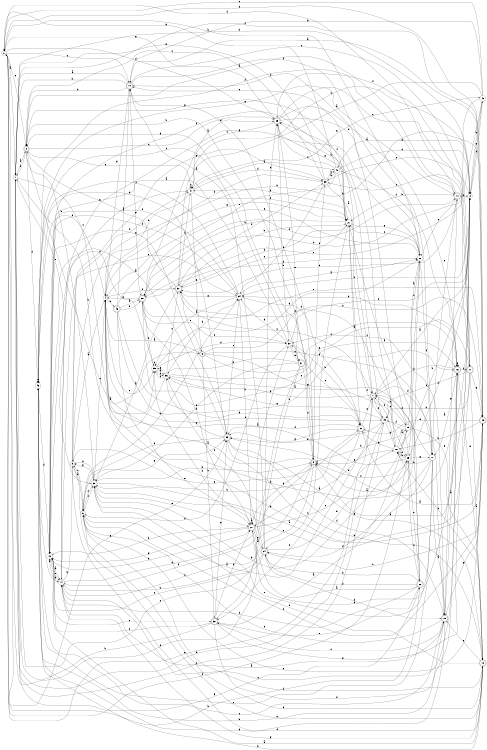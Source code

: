 digraph n38_7 {
__start0 [label="" shape="none"];

rankdir=LR;
size="8,5";

s0 [style="filled", color="black", fillcolor="white" shape="circle", label="0"];
s1 [style="filled", color="black", fillcolor="white" shape="circle", label="1"];
s2 [style="rounded,filled", color="black", fillcolor="white" shape="doublecircle", label="2"];
s3 [style="rounded,filled", color="black", fillcolor="white" shape="doublecircle", label="3"];
s4 [style="filled", color="black", fillcolor="white" shape="circle", label="4"];
s5 [style="filled", color="black", fillcolor="white" shape="circle", label="5"];
s6 [style="filled", color="black", fillcolor="white" shape="circle", label="6"];
s7 [style="rounded,filled", color="black", fillcolor="white" shape="doublecircle", label="7"];
s8 [style="filled", color="black", fillcolor="white" shape="circle", label="8"];
s9 [style="rounded,filled", color="black", fillcolor="white" shape="doublecircle", label="9"];
s10 [style="rounded,filled", color="black", fillcolor="white" shape="doublecircle", label="10"];
s11 [style="rounded,filled", color="black", fillcolor="white" shape="doublecircle", label="11"];
s12 [style="rounded,filled", color="black", fillcolor="white" shape="doublecircle", label="12"];
s13 [style="filled", color="black", fillcolor="white" shape="circle", label="13"];
s14 [style="filled", color="black", fillcolor="white" shape="circle", label="14"];
s15 [style="rounded,filled", color="black", fillcolor="white" shape="doublecircle", label="15"];
s16 [style="rounded,filled", color="black", fillcolor="white" shape="doublecircle", label="16"];
s17 [style="filled", color="black", fillcolor="white" shape="circle", label="17"];
s18 [style="filled", color="black", fillcolor="white" shape="circle", label="18"];
s19 [style="filled", color="black", fillcolor="white" shape="circle", label="19"];
s20 [style="filled", color="black", fillcolor="white" shape="circle", label="20"];
s21 [style="filled", color="black", fillcolor="white" shape="circle", label="21"];
s22 [style="rounded,filled", color="black", fillcolor="white" shape="doublecircle", label="22"];
s23 [style="rounded,filled", color="black", fillcolor="white" shape="doublecircle", label="23"];
s24 [style="rounded,filled", color="black", fillcolor="white" shape="doublecircle", label="24"];
s25 [style="filled", color="black", fillcolor="white" shape="circle", label="25"];
s26 [style="rounded,filled", color="black", fillcolor="white" shape="doublecircle", label="26"];
s27 [style="rounded,filled", color="black", fillcolor="white" shape="doublecircle", label="27"];
s28 [style="rounded,filled", color="black", fillcolor="white" shape="doublecircle", label="28"];
s29 [style="rounded,filled", color="black", fillcolor="white" shape="doublecircle", label="29"];
s30 [style="filled", color="black", fillcolor="white" shape="circle", label="30"];
s31 [style="rounded,filled", color="black", fillcolor="white" shape="doublecircle", label="31"];
s32 [style="rounded,filled", color="black", fillcolor="white" shape="doublecircle", label="32"];
s33 [style="rounded,filled", color="black", fillcolor="white" shape="doublecircle", label="33"];
s34 [style="filled", color="black", fillcolor="white" shape="circle", label="34"];
s35 [style="filled", color="black", fillcolor="white" shape="circle", label="35"];
s36 [style="filled", color="black", fillcolor="white" shape="circle", label="36"];
s37 [style="rounded,filled", color="black", fillcolor="white" shape="doublecircle", label="37"];
s38 [style="filled", color="black", fillcolor="white" shape="circle", label="38"];
s39 [style="filled", color="black", fillcolor="white" shape="circle", label="39"];
s40 [style="filled", color="black", fillcolor="white" shape="circle", label="40"];
s41 [style="filled", color="black", fillcolor="white" shape="circle", label="41"];
s42 [style="filled", color="black", fillcolor="white" shape="circle", label="42"];
s43 [style="filled", color="black", fillcolor="white" shape="circle", label="43"];
s44 [style="rounded,filled", color="black", fillcolor="white" shape="doublecircle", label="44"];
s45 [style="filled", color="black", fillcolor="white" shape="circle", label="45"];
s46 [style="rounded,filled", color="black", fillcolor="white" shape="doublecircle", label="46"];
s0 -> s1 [label="a"];
s0 -> s26 [label="b"];
s0 -> s10 [label="c"];
s0 -> s29 [label="d"];
s0 -> s2 [label="e"];
s0 -> s25 [label="f"];
s0 -> s33 [label="g"];
s1 -> s2 [label="a"];
s1 -> s8 [label="b"];
s1 -> s35 [label="c"];
s1 -> s45 [label="d"];
s1 -> s38 [label="e"];
s1 -> s23 [label="f"];
s1 -> s26 [label="g"];
s2 -> s3 [label="a"];
s2 -> s38 [label="b"];
s2 -> s29 [label="c"];
s2 -> s43 [label="d"];
s2 -> s41 [label="e"];
s2 -> s1 [label="f"];
s2 -> s21 [label="g"];
s3 -> s4 [label="a"];
s3 -> s32 [label="b"];
s3 -> s23 [label="c"];
s3 -> s17 [label="d"];
s3 -> s37 [label="e"];
s3 -> s16 [label="f"];
s3 -> s25 [label="g"];
s4 -> s5 [label="a"];
s4 -> s46 [label="b"];
s4 -> s35 [label="c"];
s4 -> s43 [label="d"];
s4 -> s45 [label="e"];
s4 -> s37 [label="f"];
s4 -> s21 [label="g"];
s5 -> s6 [label="a"];
s5 -> s23 [label="b"];
s5 -> s12 [label="c"];
s5 -> s41 [label="d"];
s5 -> s22 [label="e"];
s5 -> s12 [label="f"];
s5 -> s39 [label="g"];
s6 -> s7 [label="a"];
s6 -> s34 [label="b"];
s6 -> s5 [label="c"];
s6 -> s12 [label="d"];
s6 -> s23 [label="e"];
s6 -> s38 [label="f"];
s6 -> s33 [label="g"];
s7 -> s8 [label="a"];
s7 -> s36 [label="b"];
s7 -> s19 [label="c"];
s7 -> s15 [label="d"];
s7 -> s0 [label="e"];
s7 -> s45 [label="f"];
s7 -> s29 [label="g"];
s8 -> s9 [label="a"];
s8 -> s34 [label="b"];
s8 -> s41 [label="c"];
s8 -> s33 [label="d"];
s8 -> s40 [label="e"];
s8 -> s25 [label="f"];
s8 -> s42 [label="g"];
s9 -> s4 [label="a"];
s9 -> s2 [label="b"];
s9 -> s1 [label="c"];
s9 -> s10 [label="d"];
s9 -> s1 [label="e"];
s9 -> s39 [label="f"];
s9 -> s27 [label="g"];
s10 -> s1 [label="a"];
s10 -> s1 [label="b"];
s10 -> s11 [label="c"];
s10 -> s2 [label="d"];
s10 -> s28 [label="e"];
s10 -> s17 [label="f"];
s10 -> s4 [label="g"];
s11 -> s12 [label="a"];
s11 -> s45 [label="b"];
s11 -> s39 [label="c"];
s11 -> s29 [label="d"];
s11 -> s38 [label="e"];
s11 -> s45 [label="f"];
s11 -> s23 [label="g"];
s12 -> s13 [label="a"];
s12 -> s43 [label="b"];
s12 -> s18 [label="c"];
s12 -> s38 [label="d"];
s12 -> s15 [label="e"];
s12 -> s6 [label="f"];
s12 -> s14 [label="g"];
s13 -> s14 [label="a"];
s13 -> s27 [label="b"];
s13 -> s32 [label="c"];
s13 -> s34 [label="d"];
s13 -> s14 [label="e"];
s13 -> s21 [label="f"];
s13 -> s33 [label="g"];
s14 -> s15 [label="a"];
s14 -> s13 [label="b"];
s14 -> s41 [label="c"];
s14 -> s30 [label="d"];
s14 -> s34 [label="e"];
s14 -> s9 [label="f"];
s14 -> s5 [label="g"];
s15 -> s16 [label="a"];
s15 -> s43 [label="b"];
s15 -> s32 [label="c"];
s15 -> s43 [label="d"];
s15 -> s6 [label="e"];
s15 -> s30 [label="f"];
s15 -> s44 [label="g"];
s16 -> s17 [label="a"];
s16 -> s34 [label="b"];
s16 -> s14 [label="c"];
s16 -> s7 [label="d"];
s16 -> s12 [label="e"];
s16 -> s11 [label="f"];
s16 -> s16 [label="g"];
s17 -> s15 [label="a"];
s17 -> s18 [label="b"];
s17 -> s43 [label="c"];
s17 -> s4 [label="d"];
s17 -> s38 [label="e"];
s17 -> s7 [label="f"];
s17 -> s4 [label="g"];
s18 -> s19 [label="a"];
s18 -> s8 [label="b"];
s18 -> s29 [label="c"];
s18 -> s25 [label="d"];
s18 -> s9 [label="e"];
s18 -> s7 [label="f"];
s18 -> s22 [label="g"];
s19 -> s20 [label="a"];
s19 -> s9 [label="b"];
s19 -> s7 [label="c"];
s19 -> s10 [label="d"];
s19 -> s12 [label="e"];
s19 -> s45 [label="f"];
s19 -> s38 [label="g"];
s20 -> s9 [label="a"];
s20 -> s0 [label="b"];
s20 -> s21 [label="c"];
s20 -> s24 [label="d"];
s20 -> s4 [label="e"];
s20 -> s17 [label="f"];
s20 -> s14 [label="g"];
s21 -> s22 [label="a"];
s21 -> s28 [label="b"];
s21 -> s24 [label="c"];
s21 -> s37 [label="d"];
s21 -> s10 [label="e"];
s21 -> s41 [label="f"];
s21 -> s20 [label="g"];
s22 -> s23 [label="a"];
s22 -> s38 [label="b"];
s22 -> s30 [label="c"];
s22 -> s33 [label="d"];
s22 -> s7 [label="e"];
s22 -> s32 [label="f"];
s22 -> s33 [label="g"];
s23 -> s10 [label="a"];
s23 -> s18 [label="b"];
s23 -> s24 [label="c"];
s23 -> s0 [label="d"];
s23 -> s22 [label="e"];
s23 -> s6 [label="f"];
s23 -> s15 [label="g"];
s24 -> s10 [label="a"];
s24 -> s14 [label="b"];
s24 -> s13 [label="c"];
s24 -> s15 [label="d"];
s24 -> s25 [label="e"];
s24 -> s36 [label="f"];
s24 -> s29 [label="g"];
s25 -> s4 [label="a"];
s25 -> s18 [label="b"];
s25 -> s20 [label="c"];
s25 -> s26 [label="d"];
s25 -> s37 [label="e"];
s25 -> s9 [label="f"];
s25 -> s17 [label="g"];
s26 -> s27 [label="a"];
s26 -> s24 [label="b"];
s26 -> s25 [label="c"];
s26 -> s14 [label="d"];
s26 -> s32 [label="e"];
s26 -> s24 [label="f"];
s26 -> s21 [label="g"];
s27 -> s27 [label="a"];
s27 -> s28 [label="b"];
s27 -> s18 [label="c"];
s27 -> s16 [label="d"];
s27 -> s24 [label="e"];
s27 -> s13 [label="f"];
s27 -> s13 [label="g"];
s28 -> s29 [label="a"];
s28 -> s35 [label="b"];
s28 -> s16 [label="c"];
s28 -> s20 [label="d"];
s28 -> s23 [label="e"];
s28 -> s30 [label="f"];
s28 -> s4 [label="g"];
s29 -> s16 [label="a"];
s29 -> s30 [label="b"];
s29 -> s11 [label="c"];
s29 -> s20 [label="d"];
s29 -> s9 [label="e"];
s29 -> s37 [label="f"];
s29 -> s0 [label="g"];
s30 -> s13 [label="a"];
s30 -> s22 [label="b"];
s30 -> s31 [label="c"];
s30 -> s6 [label="d"];
s30 -> s31 [label="e"];
s30 -> s8 [label="f"];
s30 -> s34 [label="g"];
s31 -> s32 [label="a"];
s31 -> s36 [label="b"];
s31 -> s43 [label="c"];
s31 -> s9 [label="d"];
s31 -> s38 [label="e"];
s31 -> s14 [label="f"];
s31 -> s2 [label="g"];
s32 -> s19 [label="a"];
s32 -> s0 [label="b"];
s32 -> s27 [label="c"];
s32 -> s16 [label="d"];
s32 -> s33 [label="e"];
s32 -> s13 [label="f"];
s32 -> s8 [label="g"];
s33 -> s13 [label="a"];
s33 -> s12 [label="b"];
s33 -> s34 [label="c"];
s33 -> s6 [label="d"];
s33 -> s12 [label="e"];
s33 -> s15 [label="f"];
s33 -> s36 [label="g"];
s34 -> s35 [label="a"];
s34 -> s27 [label="b"];
s34 -> s43 [label="c"];
s34 -> s22 [label="d"];
s34 -> s37 [label="e"];
s34 -> s13 [label="f"];
s34 -> s20 [label="g"];
s35 -> s36 [label="a"];
s35 -> s27 [label="b"];
s35 -> s35 [label="c"];
s35 -> s30 [label="d"];
s35 -> s36 [label="e"];
s35 -> s13 [label="f"];
s35 -> s20 [label="g"];
s36 -> s26 [label="a"];
s36 -> s1 [label="b"];
s36 -> s37 [label="c"];
s36 -> s34 [label="d"];
s36 -> s11 [label="e"];
s36 -> s35 [label="f"];
s36 -> s35 [label="g"];
s37 -> s38 [label="a"];
s37 -> s21 [label="b"];
s37 -> s7 [label="c"];
s37 -> s39 [label="d"];
s37 -> s21 [label="e"];
s37 -> s41 [label="f"];
s37 -> s2 [label="g"];
s38 -> s23 [label="a"];
s38 -> s9 [label="b"];
s38 -> s4 [label="c"];
s38 -> s5 [label="d"];
s38 -> s27 [label="e"];
s38 -> s6 [label="f"];
s38 -> s5 [label="g"];
s39 -> s7 [label="a"];
s39 -> s40 [label="b"];
s39 -> s2 [label="c"];
s39 -> s4 [label="d"];
s39 -> s8 [label="e"];
s39 -> s34 [label="f"];
s39 -> s1 [label="g"];
s40 -> s39 [label="a"];
s40 -> s21 [label="b"];
s40 -> s29 [label="c"];
s40 -> s8 [label="d"];
s40 -> s28 [label="e"];
s40 -> s16 [label="f"];
s40 -> s0 [label="g"];
s41 -> s40 [label="a"];
s41 -> s4 [label="b"];
s41 -> s41 [label="c"];
s41 -> s39 [label="d"];
s41 -> s3 [label="e"];
s41 -> s21 [label="f"];
s41 -> s42 [label="g"];
s42 -> s41 [label="a"];
s42 -> s8 [label="b"];
s42 -> s0 [label="c"];
s42 -> s28 [label="d"];
s42 -> s28 [label="e"];
s42 -> s8 [label="f"];
s42 -> s10 [label="g"];
s43 -> s14 [label="a"];
s43 -> s33 [label="b"];
s43 -> s15 [label="c"];
s43 -> s13 [label="d"];
s43 -> s43 [label="e"];
s43 -> s44 [label="f"];
s43 -> s44 [label="g"];
s44 -> s2 [label="a"];
s44 -> s21 [label="b"];
s44 -> s20 [label="c"];
s44 -> s37 [label="d"];
s44 -> s17 [label="e"];
s44 -> s0 [label="f"];
s44 -> s8 [label="g"];
s45 -> s27 [label="a"];
s45 -> s29 [label="b"];
s45 -> s1 [label="c"];
s45 -> s18 [label="d"];
s45 -> s33 [label="e"];
s45 -> s21 [label="f"];
s45 -> s36 [label="g"];
s46 -> s28 [label="a"];
s46 -> s16 [label="b"];
s46 -> s10 [label="c"];
s46 -> s44 [label="d"];
s46 -> s27 [label="e"];
s46 -> s28 [label="f"];
s46 -> s22 [label="g"];

}